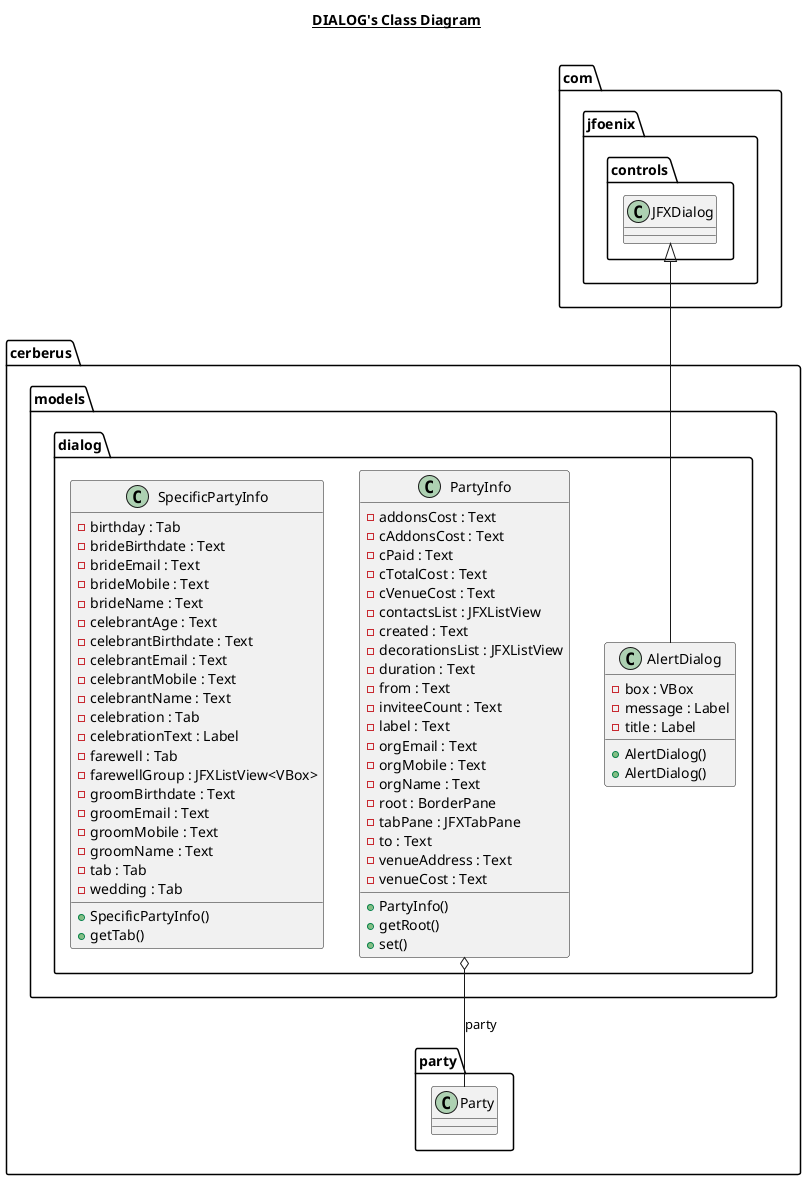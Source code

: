 @startuml

title __DIALOG's Class Diagram__\n

  namespace cerberus {
    namespace models.dialog {
      class cerberus.models.dialog.AlertDialog {
          - box : VBox
          - message : Label
          - title : Label
          + AlertDialog()
          + AlertDialog()
      }
    }
  }
  

  namespace cerberus {
    namespace models.dialog {
      class cerberus.models.dialog.PartyInfo {
          - addonsCost : Text
          - cAddonsCost : Text
          - cPaid : Text
          - cTotalCost : Text
          - cVenueCost : Text
          - contactsList : JFXListView
          - created : Text
          - decorationsList : JFXListView
          - duration : Text
          - from : Text
          - inviteeCount : Text
          - label : Text
          - orgEmail : Text
          - orgMobile : Text
          - orgName : Text
          - root : BorderPane
          - tabPane : JFXTabPane
          - to : Text
          - venueAddress : Text
          - venueCost : Text
          + PartyInfo()
          + getRoot()
          + set()
      }
    }
  }
  

  namespace cerberus {
    namespace models.dialog {
      class cerberus.models.dialog.SpecificPartyInfo {
          - birthday : Tab
          - brideBirthdate : Text
          - brideEmail : Text
          - brideMobile : Text
          - brideName : Text
          - celebrantAge : Text
          - celebrantBirthdate : Text
          - celebrantEmail : Text
          - celebrantMobile : Text
          - celebrantName : Text
          - celebration : Tab
          - celebrationText : Label
          - farewell : Tab
          - farewellGroup : JFXListView<VBox>
          - groomBirthdate : Text
          - groomEmail : Text
          - groomMobile : Text
          - groomName : Text
          - tab : Tab
          - wedding : Tab
          + SpecificPartyInfo()
          + getTab()
      }
    }
  }
  

  cerberus.models.dialog.AlertDialog -up-|> com.jfoenix.controls.JFXDialog
  cerberus.models.dialog.PartyInfo o-- cerberus.party.Party : party

@enduml

